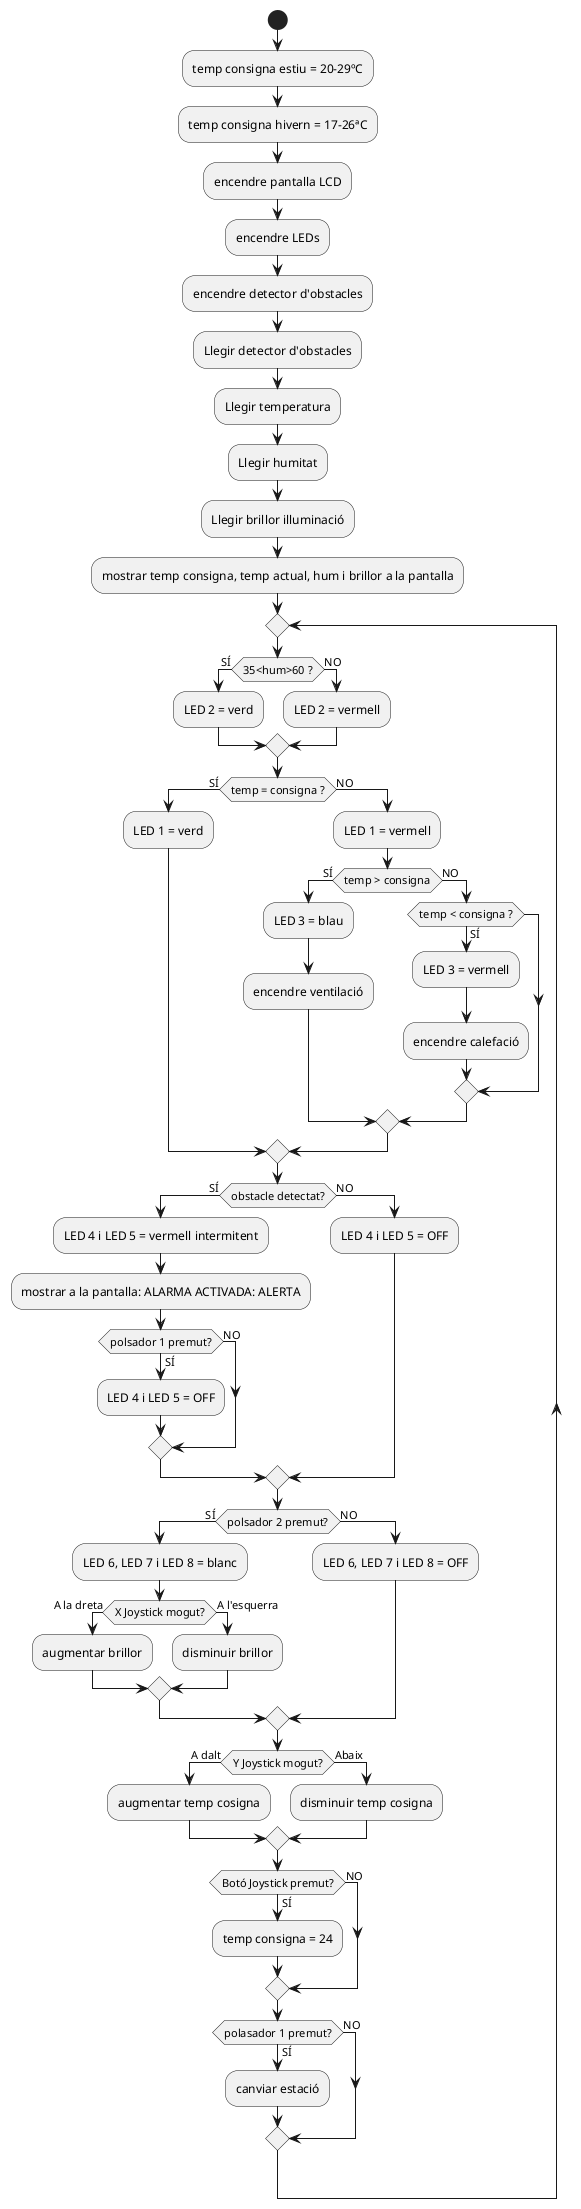 @startuml
Start;
:temp consigna estiu = 20-29ºC;
:temp consigna hivern = 17-26ªC;
:encendre pantalla LCD;
:encendre LEDs;
:encendre detector d'obstacles;
:Llegir detector d'obstacles;
:Llegir temperatura;
:Llegir humitat;
:Llegir brillor illuminació;
:mostrar temp consigna, temp actual, hum i brillor a la pantalla;
repeat
if (35<hum>60 ?) then (SÍ)
 :LED 2 = verd;
 else (NO)
 :LED 2 = vermell;
endif
if (temp = consigna ?) then (SÍ)
 :LED 1 = verd;
 else (NO)
 :LED 1 = vermell;
if (temp > consigna) then (SÍ)
  :LED 3 = blau;
  :encendre ventilació;
  else (NO)
   if (temp < consigna ?) then (SÍ)
   :LED 3 = vermell;
   :encendre calefació;
endif
endif
endif
if (obstacle detectat?) then (SÍ)
 :LED 4 i LED 5 = vermell intermitent;
 :mostrar a la pantalla: ALARMA ACTIVADA: ALERTA;
 if (polsador 1 premut?) then (SÍ)
  :LED 4 i LED 5 = OFF;
  else (NO)
 endif
 else (NO)
 :LED 4 i LED 5 = OFF;
endif
if (polsador 2 premut?) then (SÍ)
 :LED 6, LED 7 i LED 8 = blanc;
  if (X Joystick mogut?) then (A la dreta)
  :augmentar brillor;
  else (A l'esquerra)
  :disminuir brillor;
  endif
 else (NO)
 :LED 6, LED 7 i LED 8 = OFF;
endif
if (Y Joystick mogut?) then (A dalt)
 :augmentar temp cosigna;
else (Abaix)
 :disminuir temp cosigna;
endif
if (Botó Joystick premut?) then (SÍ)
 :temp consigna = 24;
else (NO)
endif
if (polasador 1 premut?) then (SÍ)
 :canviar estació;
else (NO)
endif

@enduml
